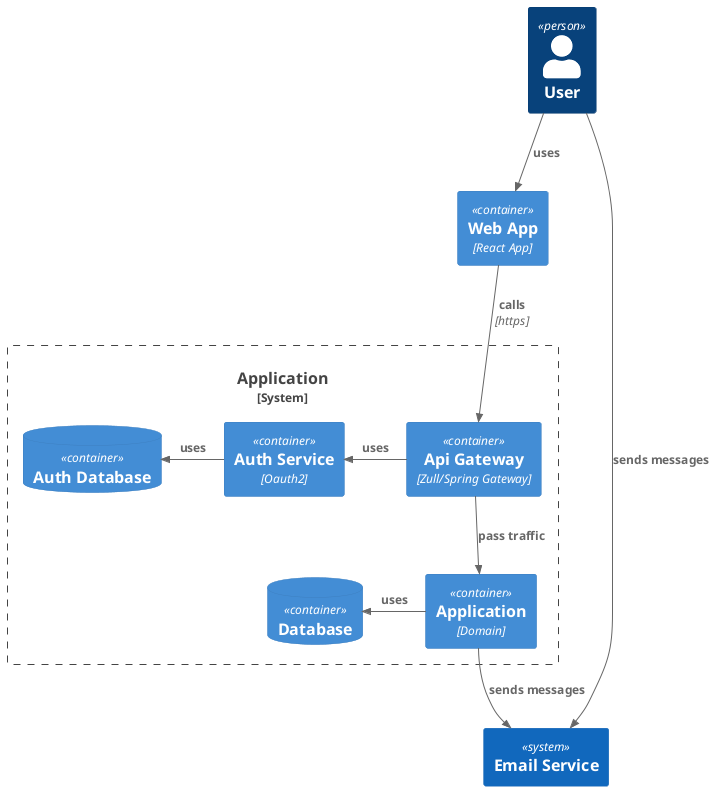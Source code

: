 @startuml
!include <C4/C4_Container>
Person(user, "User")

Container(webapp,"Web App","React App")
System_Boundary(c1, "Application"){
Container(gateway,"Api Gateway","Zull/Spring Gateway")
Container(security,"Auth Service","Oauth2")
Container(application, "Application", "Domain")
ContainerDb(database, "Database")
ContainerDb(authDb, "Auth Database")
}

System(email, "Email Service")

Rel(user, webapp, "uses")
Rel(webapp, gateway, "calls", "https")
Rel(gateway, application, "pass traffic")
Rel_L(gateway, security, "uses")
Rel_L(application, database, "uses")
Rel(application, email, "sends messages")
Rel(user, email, "sends messages")
Rel_L(security, authDb,"uses")
@enduml